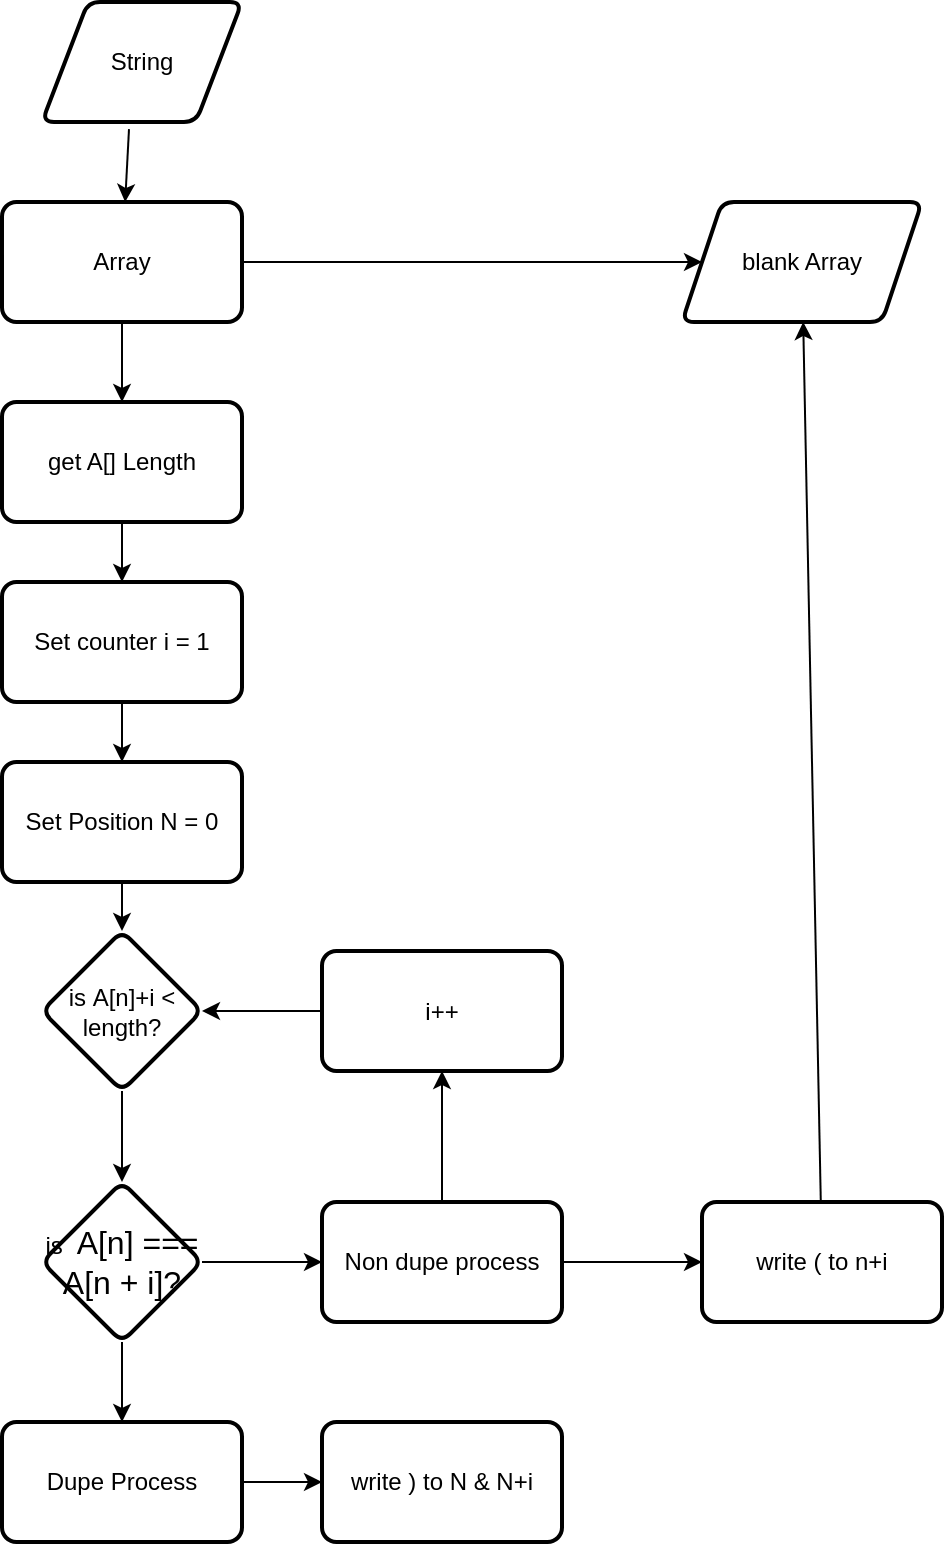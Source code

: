 <mxfile version="16.5.3" type="github"><diagram id="C5RBs43oDa-KdzZeNtuy" name="Page-1"><mxGraphModel dx="1902" dy="997" grid="1" gridSize="10" guides="1" tooltips="1" connect="1" arrows="1" fold="1" page="1" pageScale="1" pageWidth="1169" pageHeight="1654" math="0" shadow="0"><root><mxCell id="WIyWlLk6GJQsqaUBKTNV-0"/><mxCell id="WIyWlLk6GJQsqaUBKTNV-1" parent="WIyWlLk6GJQsqaUBKTNV-0"/><mxCell id="h3Knv5n8pHwy7ARHDvC1-7" value="" style="rounded=0;orthogonalLoop=1;jettySize=auto;html=1;elbow=vertical;exitX=0.435;exitY=1.059;exitDx=0;exitDy=0;exitPerimeter=0;" parent="WIyWlLk6GJQsqaUBKTNV-1" source="h3Knv5n8pHwy7ARHDvC1-5" target="h3Knv5n8pHwy7ARHDvC1-6" edge="1"><mxGeometry relative="1" as="geometry"/></mxCell><mxCell id="h3Knv5n8pHwy7ARHDvC1-5" value="String" style="shape=parallelogram;html=1;strokeWidth=2;perimeter=parallelogramPerimeter;whiteSpace=wrap;rounded=1;arcSize=12;size=0.23;" parent="WIyWlLk6GJQsqaUBKTNV-1" vertex="1"><mxGeometry x="300" y="30" width="100" height="60" as="geometry"/></mxCell><mxCell id="h3Knv5n8pHwy7ARHDvC1-9" value="" style="edgeStyle=none;rounded=0;orthogonalLoop=1;jettySize=auto;html=1;elbow=vertical;" parent="WIyWlLk6GJQsqaUBKTNV-1" source="h3Knv5n8pHwy7ARHDvC1-6" target="h3Knv5n8pHwy7ARHDvC1-8" edge="1"><mxGeometry relative="1" as="geometry"/></mxCell><mxCell id="h3Knv5n8pHwy7ARHDvC1-19" value="" style="edgeStyle=none;rounded=0;orthogonalLoop=1;jettySize=auto;html=1;elbow=vertical;" parent="WIyWlLk6GJQsqaUBKTNV-1" source="h3Knv5n8pHwy7ARHDvC1-6" target="h3Knv5n8pHwy7ARHDvC1-18" edge="1"><mxGeometry relative="1" as="geometry"/></mxCell><mxCell id="h3Knv5n8pHwy7ARHDvC1-6" value="Array" style="whiteSpace=wrap;html=1;strokeWidth=2;rounded=1;arcSize=12;" parent="WIyWlLk6GJQsqaUBKTNV-1" vertex="1"><mxGeometry x="280" y="130" width="120" height="60" as="geometry"/></mxCell><mxCell id="h3Knv5n8pHwy7ARHDvC1-13" value="" style="edgeStyle=none;rounded=0;orthogonalLoop=1;jettySize=auto;html=1;elbow=vertical;" parent="WIyWlLk6GJQsqaUBKTNV-1" source="h3Knv5n8pHwy7ARHDvC1-8" target="h3Knv5n8pHwy7ARHDvC1-12" edge="1"><mxGeometry relative="1" as="geometry"/></mxCell><mxCell id="h3Knv5n8pHwy7ARHDvC1-8" value="get A[] Length" style="whiteSpace=wrap;html=1;strokeWidth=2;rounded=1;arcSize=12;" parent="WIyWlLk6GJQsqaUBKTNV-1" vertex="1"><mxGeometry x="280" y="230" width="120" height="60" as="geometry"/></mxCell><mxCell id="h3Knv5n8pHwy7ARHDvC1-15" value="" style="edgeStyle=none;rounded=0;orthogonalLoop=1;jettySize=auto;html=1;elbow=vertical;" parent="WIyWlLk6GJQsqaUBKTNV-1" source="h3Knv5n8pHwy7ARHDvC1-12" target="h3Knv5n8pHwy7ARHDvC1-14" edge="1"><mxGeometry relative="1" as="geometry"/></mxCell><mxCell id="h3Knv5n8pHwy7ARHDvC1-12" value="Set counter i = 1" style="whiteSpace=wrap;html=1;strokeWidth=2;rounded=1;arcSize=12;" parent="WIyWlLk6GJQsqaUBKTNV-1" vertex="1"><mxGeometry x="280" y="320" width="120" height="60" as="geometry"/></mxCell><mxCell id="h3Knv5n8pHwy7ARHDvC1-17" value="" style="edgeStyle=none;rounded=0;orthogonalLoop=1;jettySize=auto;html=1;elbow=vertical;" parent="WIyWlLk6GJQsqaUBKTNV-1" source="h3Knv5n8pHwy7ARHDvC1-14" target="h3Knv5n8pHwy7ARHDvC1-16" edge="1"><mxGeometry relative="1" as="geometry"/></mxCell><mxCell id="h3Knv5n8pHwy7ARHDvC1-14" value="Set Position N = 0" style="whiteSpace=wrap;html=1;strokeWidth=2;rounded=1;arcSize=12;" parent="WIyWlLk6GJQsqaUBKTNV-1" vertex="1"><mxGeometry x="280" y="410" width="120" height="60" as="geometry"/></mxCell><mxCell id="h3Knv5n8pHwy7ARHDvC1-21" value="" style="edgeStyle=none;rounded=0;orthogonalLoop=1;jettySize=auto;html=1;elbow=vertical;" parent="WIyWlLk6GJQsqaUBKTNV-1" source="h3Knv5n8pHwy7ARHDvC1-16" target="h3Knv5n8pHwy7ARHDvC1-20" edge="1"><mxGeometry relative="1" as="geometry"/></mxCell><mxCell id="h3Knv5n8pHwy7ARHDvC1-16" value="is&amp;nbsp;&lt;span style=&quot;text-align: left&quot;&gt;A[n]+i &amp;lt; length?&lt;/span&gt;" style="rhombus;whiteSpace=wrap;html=1;strokeWidth=2;rounded=1;arcSize=12;" parent="WIyWlLk6GJQsqaUBKTNV-1" vertex="1"><mxGeometry x="300" y="494.5" width="80" height="80" as="geometry"/></mxCell><mxCell id="h3Knv5n8pHwy7ARHDvC1-18" value="blank Array" style="shape=parallelogram;perimeter=parallelogramPerimeter;whiteSpace=wrap;html=1;fixedSize=1;strokeWidth=2;rounded=1;arcSize=12;" parent="WIyWlLk6GJQsqaUBKTNV-1" vertex="1"><mxGeometry x="620" y="130" width="120" height="60" as="geometry"/></mxCell><mxCell id="h3Knv5n8pHwy7ARHDvC1-23" value="" style="edgeStyle=none;rounded=0;orthogonalLoop=1;jettySize=auto;html=1;elbow=vertical;" parent="WIyWlLk6GJQsqaUBKTNV-1" source="h3Knv5n8pHwy7ARHDvC1-20" target="h3Knv5n8pHwy7ARHDvC1-22" edge="1"><mxGeometry relative="1" as="geometry"/></mxCell><mxCell id="h3Knv5n8pHwy7ARHDvC1-27" value="" style="edgeStyle=none;rounded=0;orthogonalLoop=1;jettySize=auto;html=1;elbow=vertical;" parent="WIyWlLk6GJQsqaUBKTNV-1" source="h3Knv5n8pHwy7ARHDvC1-20" target="h3Knv5n8pHwy7ARHDvC1-26" edge="1"><mxGeometry relative="1" as="geometry"/></mxCell><mxCell id="h3Knv5n8pHwy7ARHDvC1-20" value="is&amp;nbsp;&lt;span style=&quot;font-size: 12pt&quot;&gt; A[n] === A[n + i]?&lt;/span&gt;" style="rhombus;whiteSpace=wrap;html=1;strokeWidth=2;rounded=1;arcSize=12;" parent="WIyWlLk6GJQsqaUBKTNV-1" vertex="1"><mxGeometry x="300" y="620" width="80" height="80" as="geometry"/></mxCell><mxCell id="h3Knv5n8pHwy7ARHDvC1-25" value="" style="edgeStyle=none;rounded=0;orthogonalLoop=1;jettySize=auto;html=1;elbow=vertical;" parent="WIyWlLk6GJQsqaUBKTNV-1" source="h3Knv5n8pHwy7ARHDvC1-22" target="h3Knv5n8pHwy7ARHDvC1-24" edge="1"><mxGeometry relative="1" as="geometry"/></mxCell><mxCell id="h3Knv5n8pHwy7ARHDvC1-22" value="Dupe Process" style="whiteSpace=wrap;html=1;strokeWidth=2;rounded=1;arcSize=12;" parent="WIyWlLk6GJQsqaUBKTNV-1" vertex="1"><mxGeometry x="280" y="740" width="120" height="60" as="geometry"/></mxCell><mxCell id="h3Knv5n8pHwy7ARHDvC1-24" value="write ) to N &amp;amp; N+i" style="whiteSpace=wrap;html=1;strokeWidth=2;rounded=1;arcSize=12;" parent="WIyWlLk6GJQsqaUBKTNV-1" vertex="1"><mxGeometry x="440" y="740" width="120" height="60" as="geometry"/></mxCell><mxCell id="h3Knv5n8pHwy7ARHDvC1-29" value="" style="edgeStyle=none;rounded=0;orthogonalLoop=1;jettySize=auto;html=1;elbow=vertical;" parent="WIyWlLk6GJQsqaUBKTNV-1" source="h3Knv5n8pHwy7ARHDvC1-26" target="h3Knv5n8pHwy7ARHDvC1-28" edge="1"><mxGeometry relative="1" as="geometry"/></mxCell><mxCell id="h3Knv5n8pHwy7ARHDvC1-31" value="" style="edgeStyle=none;rounded=0;orthogonalLoop=1;jettySize=auto;html=1;elbow=vertical;" parent="WIyWlLk6GJQsqaUBKTNV-1" source="h3Knv5n8pHwy7ARHDvC1-26" target="h3Knv5n8pHwy7ARHDvC1-30" edge="1"><mxGeometry relative="1" as="geometry"/></mxCell><mxCell id="h3Knv5n8pHwy7ARHDvC1-26" value="Non dupe process" style="whiteSpace=wrap;html=1;strokeWidth=2;rounded=1;arcSize=12;" parent="WIyWlLk6GJQsqaUBKTNV-1" vertex="1"><mxGeometry x="440" y="630" width="120" height="60" as="geometry"/></mxCell><mxCell id="h3Knv5n8pHwy7ARHDvC1-33" style="edgeStyle=none;rounded=0;orthogonalLoop=1;jettySize=auto;html=1;elbow=vertical;" parent="WIyWlLk6GJQsqaUBKTNV-1" source="h3Knv5n8pHwy7ARHDvC1-28" target="h3Knv5n8pHwy7ARHDvC1-18" edge="1"><mxGeometry relative="1" as="geometry"/></mxCell><mxCell id="h3Knv5n8pHwy7ARHDvC1-28" value="write ( to n+i" style="whiteSpace=wrap;html=1;strokeWidth=2;rounded=1;arcSize=12;" parent="WIyWlLk6GJQsqaUBKTNV-1" vertex="1"><mxGeometry x="630" y="630" width="120" height="60" as="geometry"/></mxCell><mxCell id="h3Knv5n8pHwy7ARHDvC1-32" value="" style="edgeStyle=none;rounded=0;orthogonalLoop=1;jettySize=auto;html=1;elbow=vertical;" parent="WIyWlLk6GJQsqaUBKTNV-1" source="h3Knv5n8pHwy7ARHDvC1-30" target="h3Knv5n8pHwy7ARHDvC1-16" edge="1"><mxGeometry relative="1" as="geometry"/></mxCell><mxCell id="h3Knv5n8pHwy7ARHDvC1-30" value="i++" style="whiteSpace=wrap;html=1;strokeWidth=2;rounded=1;arcSize=12;" parent="WIyWlLk6GJQsqaUBKTNV-1" vertex="1"><mxGeometry x="440" y="504.5" width="120" height="60" as="geometry"/></mxCell></root></mxGraphModel></diagram></mxfile>